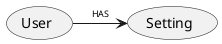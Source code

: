 @startuml

skinparam objectArrowFontSize 9

(User)
(Setting)

(User)->(Setting): HAS
@enduml